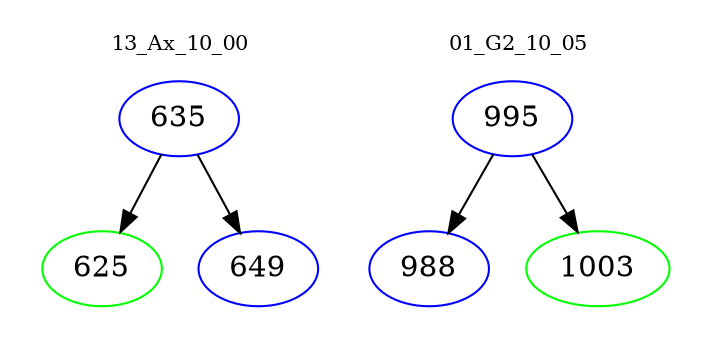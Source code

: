 digraph{
subgraph cluster_0 {
color = white
label = "13_Ax_10_00";
fontsize=10;
T0_635 [label="635", color="blue"]
T0_635 -> T0_625 [color="black"]
T0_625 [label="625", color="green"]
T0_635 -> T0_649 [color="black"]
T0_649 [label="649", color="blue"]
}
subgraph cluster_1 {
color = white
label = "01_G2_10_05";
fontsize=10;
T1_995 [label="995", color="blue"]
T1_995 -> T1_988 [color="black"]
T1_988 [label="988", color="blue"]
T1_995 -> T1_1003 [color="black"]
T1_1003 [label="1003", color="green"]
}
}
